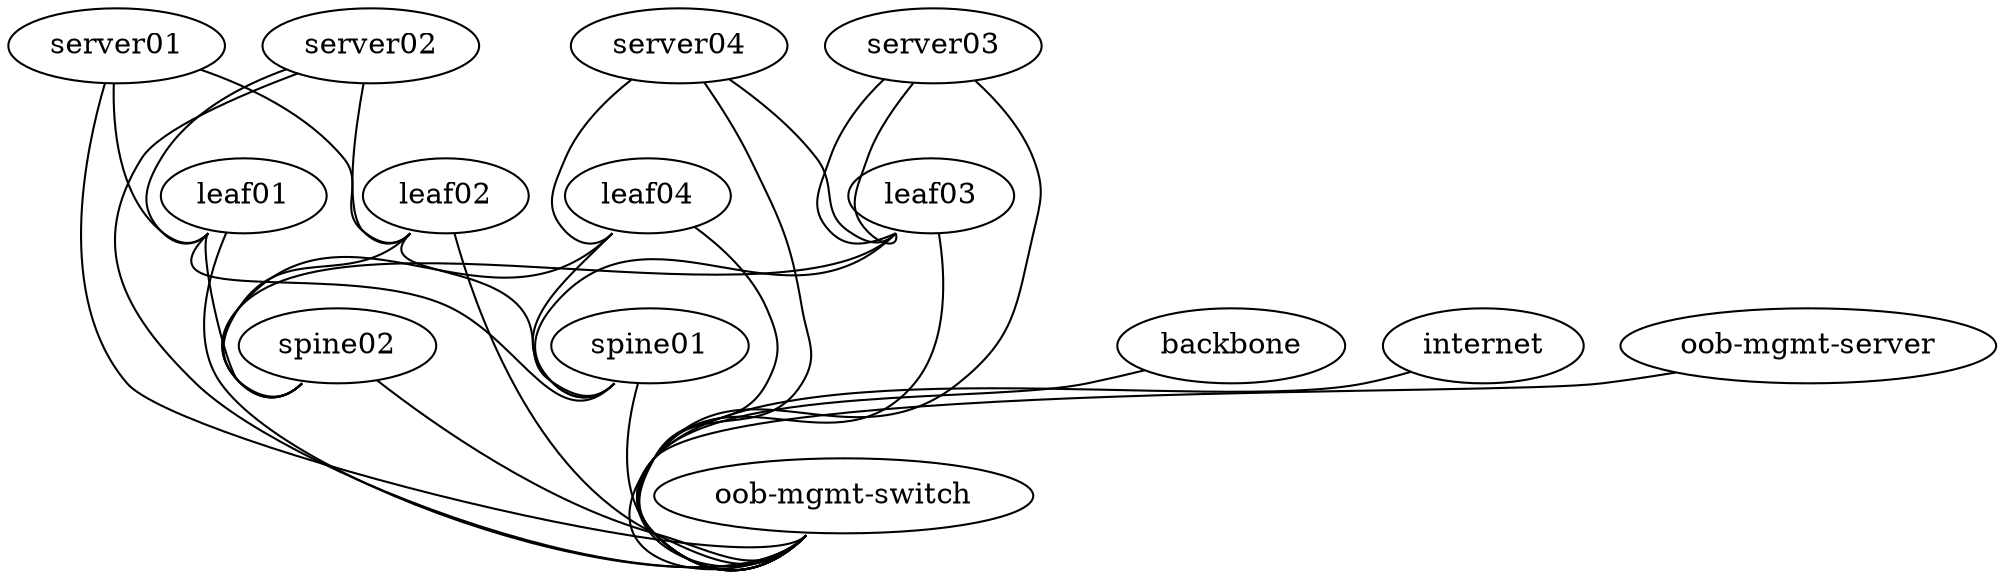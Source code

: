 graph vx {

 "spine01" [function="spine" os="CumulusCommunity/cumulus-vx" version="3.7.11" memory="768" config="./helper_scripts/config_switch.sh" ]
 "leaf01" [function="leaf" os="CumulusCommunity/cumulus-vx" version="3.7.11" memory="768" config="./helper_scripts/config_switch.sh" ]
 "leaf02" [function="leaf" os="CumulusCommunity/cumulus-vx" version="3.7.11" memory="768" config="./helper_scripts/config_switch.sh" ]

 "spine02" [function="spine" os="CumulusCommunity/cumulus-vx" version="3.7.11" memory="768" config="./helper_scripts/config_switch.sh" ]
 "leaf03" [function="leaf" os="CumulusCommunity/cumulus-vx" version="3.7.11" memory="768" config="./helper_scripts/config_switch.sh" ]
 "leaf04" [function="leaf" os="CumulusCommunity/cumulus-vx" version="3.7.11" memory="768" config="./helper_scripts/config_switch.sh" ]

 "server01" [function="host" os="yk0/ubuntu-xenial" memory="512" config="./helper_scripts/config_server.sh" ]
 "server02" [function="host" os="yk0/ubuntu-xenial" memory="512" config="./helper_scripts/config_server.sh" ]
 "server03" [function="host" os="yk0/ubuntu-xenial" memory="512" config="./helper_scripts/config_server.sh" ]
 "server04" [function="host" os="yk0/ubuntu-xenial" memory="512" config="./helper_scripts/config_server.sh" ]

 "backbone" [function="leaf" os="CumulusCommunity/cumulus-vx" version="3.7.11" memory="768" config="./helper_scripts/config_switch.sh" ]
 "internet" [function="host" os="yk0/ubuntu-xenial" memory="512" config="./helper_scripts/config_server.sh" ]

 "oob-mgmt-switch" [function="oob-switch" vagrant="eth0" os="CumulusCommunity/cumulus-vx" version="3.7.11" memory="768" config="./helper_scripts/config_oob_switch.sh" ]
 "oob-mgmt-server" [function="oob-server" vagrant="eth0" os="CumulusCommunity/vx_oob_server" version="1.0.4" memory="1024" config="./helper_scripts/config_oob_server.sh" ]

 "leaf01":"swp51" -- "spine01":"swp1"
 "leaf01":"swp52" -- "spine02":"swp1"
 
 "server01":"eth1" -- "leaf01":"swp1" [left_mac="00:00:01:11:11:01"]
 "server01":"eth2" -- "leaf02":"swp1" [left_mac="00:00:01:11:11:02"]

 "leaf02":"swp51" -- "spine01":"swp2"
 "leaf02":"swp52" -- "spine02":"swp2"
 
 "server02":"eth1" -- "leaf01":"swp2" [left_mac="00:00:01:11:11:03"]
 "server02":"eth1" -- "leaf02":"swp2" [left_mac="00:00:01:11:11:04"]

 "leaf03":"swp51" -- "spine01":"swp3"
 "leaf03":"swp52" -- "spine02":"swp3"
 
 "server03":"eth1" -- "leaf03":"swp1" [left_mac="00:00:01:11:11:05"]
 "server03":"eth2" -- "leaf03":"swp1" [left_mac="00:00:01:11:11:06"]
 
 "leaf04":"swp51" -- "spine01":"swp4"
 "leaf04":"swp52" -- "spine02":"swp4"

 "server04":"eth1" -- "leaf03":"swp2" [left_mac="00:00:01:11:11:07"]
 "server04":"eth2" -- "leaf04":"swp2" [left_mac="00:00:01:11:11:08"]
 
 "oob-mgmt-server":"eth1" -- "oob-mgmt-switch":"swp1" [right_mac="a0:00:00:00:00:61"]

 "server01":"eth0" -- "oob-mgmt-switch":"swp2" [left_mac="a0:00:00:00:00:31"]
 "server02":"eth0" -- "oob-mgmt-switch":"swp3" [left_mac="a0:00:00:00:00:32"]
 "server03":"eth0" -- "oob-mgmt-switch":"swp4" [left_mac="a0:00:00:00:00:33"]
 "server04":"eth0" -- "oob-mgmt-switch":"swp5" [left_mac="a0:00:00:00:00:34"]
 
  "internet":"eth0" -- "oob-mgmt-switch":"swp6" [left_mac="a0:00:00:00:00:35"]

 "leaf01":"eth0" -- "oob-mgmt-switch":"swp7" [left_mac="a0:00:00:00:00:11"]
 "leaf02":"eth0" -- "oob-mgmt-switch":"swp8" [left_mac="a0:00:00:00:00:12"]
 "leaf03":"eth0" -- "oob-mgmt-switch":"swp9" [left_mac="a0:00:00:00:00:13"]
 "leaf04":"eth0" -- "oob-mgmt-switch":"swp10" [left_mac="a0:00:00:00:00:14"]
 
 "backbone":"eth0" -- "oob-mgmt-switch":"swp11" [left_mac="a0:00:00:00:00:15"]
 
 
 "spine01":"eth0" -- "oob-mgmt-switch":"swp12" [left_mac="a0:00:00:00:00:21"]
 "spine02":"eth0" -- "oob-mgmt-switch":"swp13" [left_mac="a0:00:00:00:00:22"]
}
